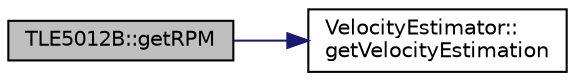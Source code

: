digraph "TLE5012B::getRPM"
{
 // LATEX_PDF_SIZE
  edge [fontname="Helvetica",fontsize="10",labelfontname="Helvetica",labelfontsize="10"];
  node [fontname="Helvetica",fontsize="10",shape=record];
  rankdir="LR";
  Node1 [label="TLE5012B::getRPM",height=0.2,width=0.4,color="black", fillcolor="grey75", style="filled", fontcolor="black",tooltip=" "];
  Node1 -> Node2 [color="midnightblue",fontsize="10",style="solid",fontname="Helvetica"];
  Node2 [label="VelocityEstimator::\lgetVelocityEstimation",height=0.2,width=0.4,color="black", fillcolor="white", style="filled",URL="$classVelocityEstimator.html#a9fff0524aae6012df6af326304bf7018",tooltip=" "];
}
